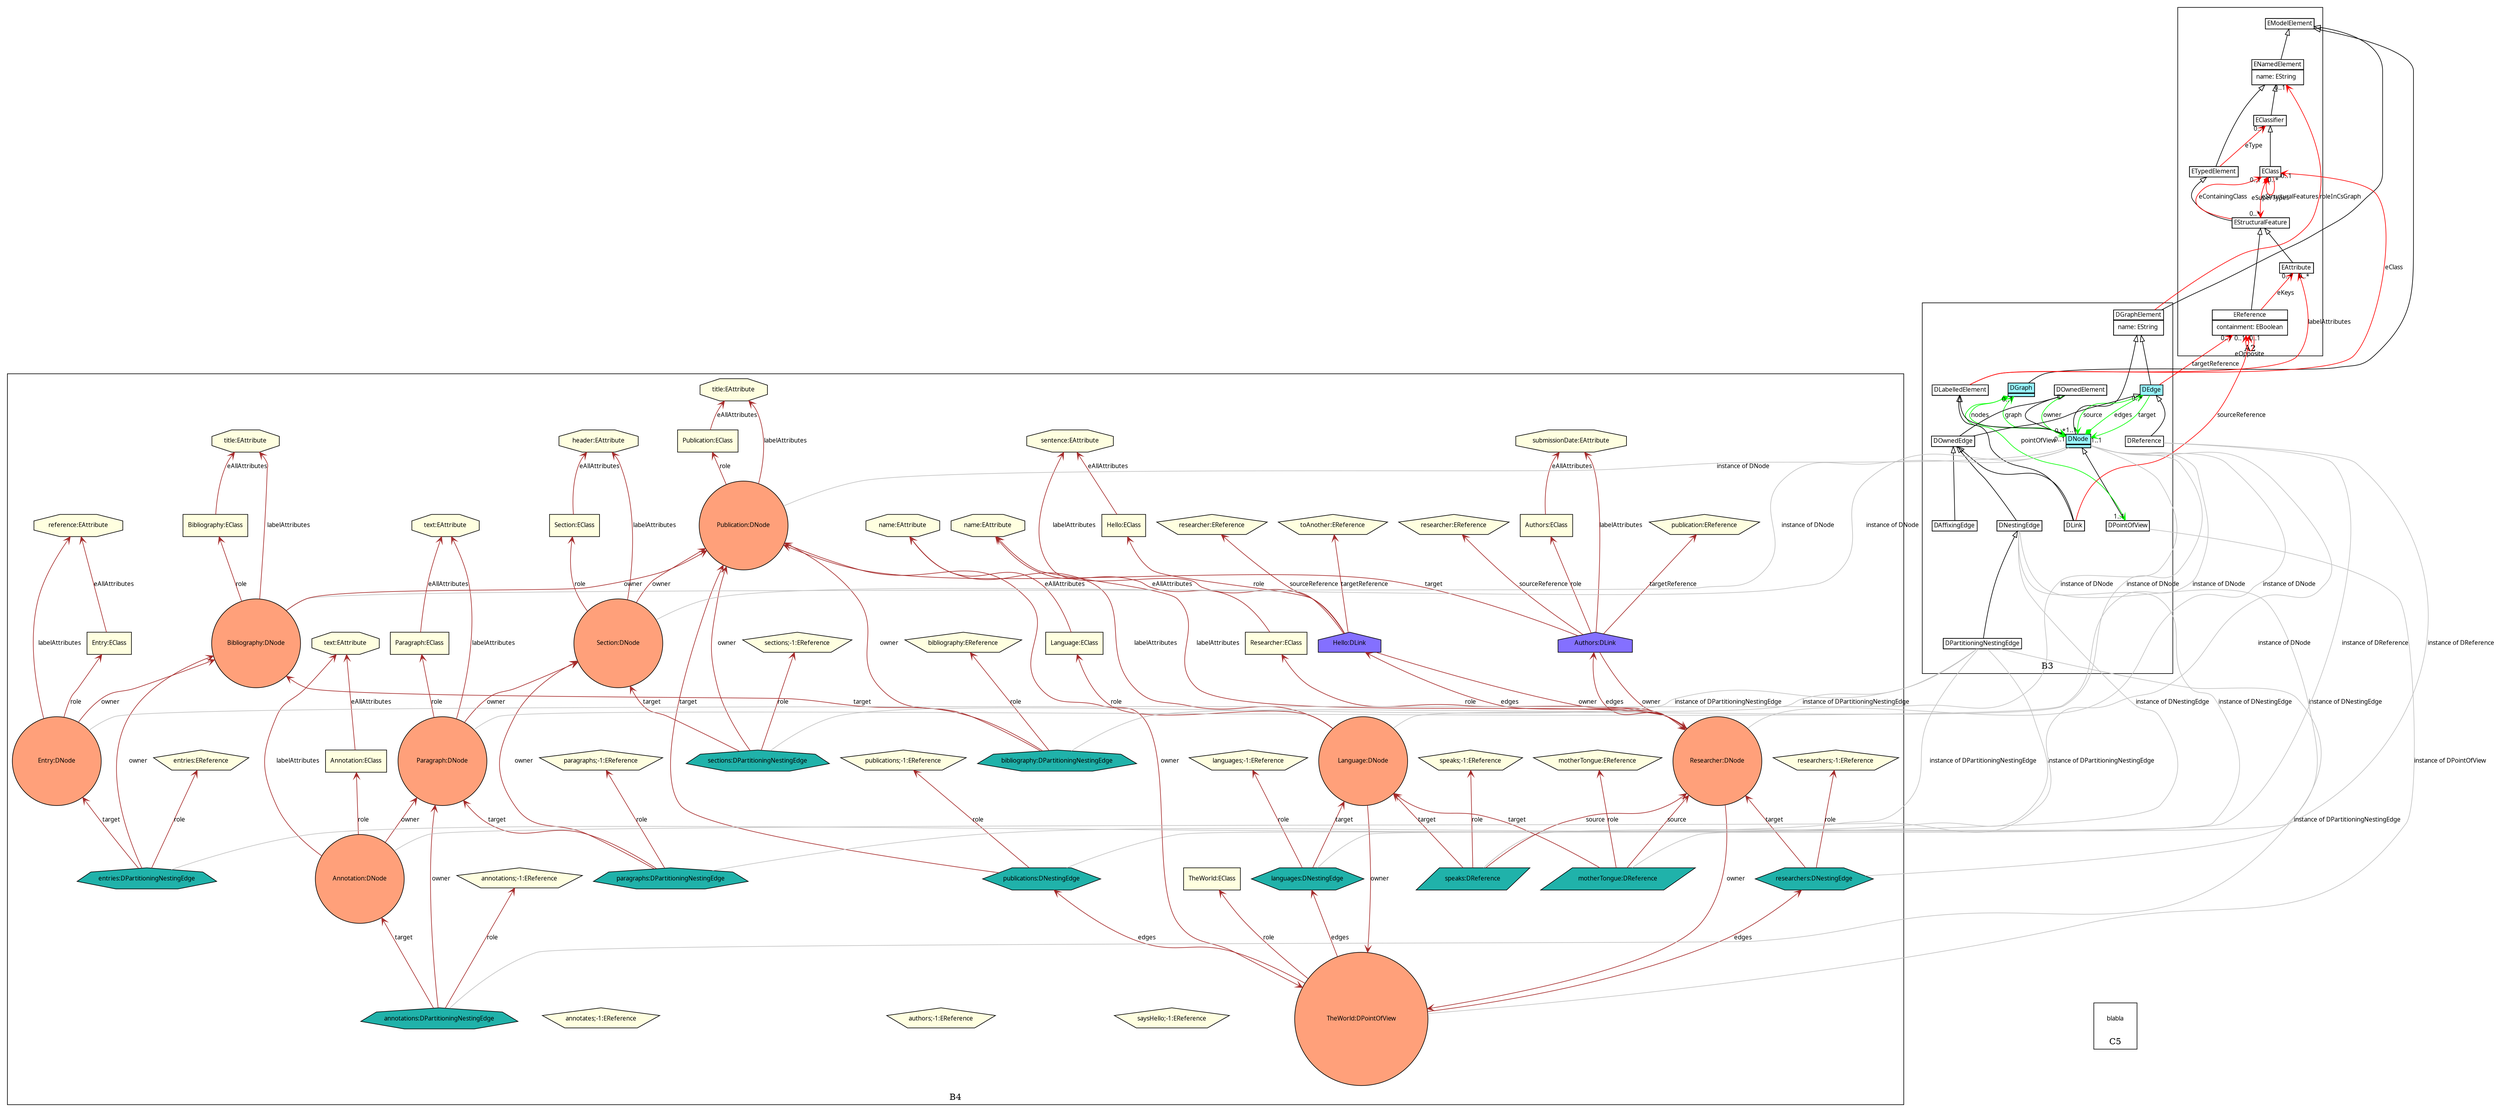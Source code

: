 digraph G { rankdir=BT  overlap = "scale" labelfloat = "true" node [fontname="Verdana", fontsize=10, shape=none] edge [fontname="Verdana", fontsize=10];
subgraph cluster_1 /*start subgraph 2*/{ label="A2";
id31144620[label=<<TABLE  cellspacing="-1" cellpadding="0" border="0" > <!-- top  --> <TR><TD port="pid31144620"><TABLE bgcolor=".0 .0 1.0" cellspacing="-1" border="1" ><TR><TD>EModelElement</TD></TR>
</TABLE>
</TD></TR></TABLE>>];

id6015177[label=<<TABLE  cellspacing="-1" cellpadding="0" border="0" > <!-- top  --> <TR><TD port="pid6015177"><TABLE bgcolor=".0 .0 1.0" cellspacing="-1" border="1" ><TR><TD>ENamedElement</TD></TR>
<TR><TD><TABLE border="0">
<!-- attr 4  --><TR><TD port="pENamedElement_name" align="left">name: EString</TD></TR></TABLE></TD></TR>
</TABLE>
</TD></TR></TABLE>>];

id19372225[label=<<TABLE  cellspacing="-1" cellpadding="0" border="0" > <!-- top  --> <TR><TD port="pid19372225"><TABLE bgcolor=".0 .0 1.0" cellspacing="-1" border="1" ><TR><TD>EClassifier</TD></TR>
</TABLE>
</TD></TR></TABLE>>];

id22073172[label=<<TABLE  cellspacing="-1" cellpadding="0" border="0" > <!-- top  --> <TR><TD port="pid22073172"><TABLE bgcolor=".0 .0 1.0" cellspacing="-1" border="1" ><TR><TD>ETypedElement</TD></TR>
</TABLE>
</TD></TR></TABLE>>];

id26406437[label=<<TABLE  cellspacing="-1" cellpadding="0" border="0" > <!-- top  --> <TR><TD port="pid26406437"><TABLE bgcolor=".0 .0 1.0" cellspacing="-1" border="1" ><TR><TD>EStructuralFeature</TD></TR>
</TABLE>
</TD></TR></TABLE>>];

id17130743[label=<<TABLE  cellspacing="-1" cellpadding="0" border="0" > <!-- top  --> <TR><TD port="pid17130743"><TABLE bgcolor=".0 .0 1.0" cellspacing="-1" border="1" ><TR><TD>EClass</TD></TR>
</TABLE>
</TD></TR></TABLE>>];

id7655982[label=<<TABLE  cellspacing="-1" cellpadding="0" border="0" > <!-- top  --> <TR><TD port="pid7655982"><TABLE bgcolor=".0 .0 1.0" cellspacing="-1" border="1" ><TR><TD>EAttribute</TD></TR>
</TABLE>
</TD></TR></TABLE>>];

id31313247[label=<<TABLE  cellspacing="-1" cellpadding="0" border="0" > <!-- top  --> <TR><TD port="pid31313247"><TABLE bgcolor=".0 .0 1.0" cellspacing="-1" border="1" ><TR><TD>EReference</TD></TR>
<TR><TD><TABLE border="0">
<!-- attr 4  --><TR><TD port="pEReference_containment" align="left">containment: EBoolean</TD></TR></TABLE></TD></TR>
</TABLE>
</TD></TR></TABLE>>];

}/*end subgraph*/
subgraph cluster_2 /*start subgraph 2*/{ label="B3";
id18697845[label=<<TABLE  cellspacing="-1" cellpadding="0" border="0" > <!-- top  --> <TR><TD port="pid18697845"><TABLE bgcolor=".0 .0 1.0" cellspacing="-1" border="1" ><TR><TD>DPointOfView</TD></TR>
</TABLE>
</TD></TR></TABLE>>];

id28432383[label=<<TABLE  cellspacing="-1" cellpadding="0" border="0" > <!-- top  --> <TR><TD port="pid28432383"><TABLE bgcolor="cadetblue1" cellspacing="-1" border="1" ><TR><TD>DGraph</TD></TR>
<TR><TD></TD></TR></TABLE>
</TD></TR></TABLE>>];

id10782905[label=<<TABLE  cellspacing="-1" cellpadding="0" border="0" > <!-- top  --> <TR><TD port="pid10782905"><TABLE bgcolor="cadetblue1" cellspacing="-1" border="1" ><TR><TD>DNode</TD></TR>
<TR><TD></TD></TR></TABLE>
</TD></TR></TABLE>>];

id11919482[label=<<TABLE  cellspacing="-1" cellpadding="0" border="0" > <!-- top  --> <TR><TD port="pid11919482"><TABLE bgcolor=".0 .0 1.0" cellspacing="-1" border="1" ><TR><TD>DGraphElement</TD></TR>
<TR><TD><TABLE border="0">
<!-- attr 4  --><TR><TD port="pDGraphElement_name" align="left">name: EString</TD></TR></TABLE></TD></TR>
</TABLE>
</TD></TR></TABLE>>];

id806641[label=<<TABLE  cellspacing="-1" cellpadding="0" border="0" > <!-- top  --> <TR><TD port="pid806641"><TABLE bgcolor=".0 .0 1.0" cellspacing="-1" border="1" ><TR><TD>DLabelledElement</TD></TR>
</TABLE>
</TD></TR></TABLE>>];

id1230280[label=<<TABLE  cellspacing="-1" cellpadding="0" border="0" > <!-- top  --> <TR><TD port="pid1230280"><TABLE bgcolor=".0 .0 1.0" cellspacing="-1" border="1" ><TR><TD>DOwnedElement</TD></TR>
</TABLE>
</TD></TR></TABLE>>];

id16723022[label=<<TABLE  cellspacing="-1" cellpadding="0" border="0" > <!-- top  --> <TR><TD port="pid16723022"><TABLE bgcolor="cadetblue1" cellspacing="-1" border="1" ><TR><TD>DEdge</TD></TR>
</TABLE>
</TD></TR></TABLE>>];

id7787695[label=<<TABLE  cellspacing="-1" cellpadding="0" border="0" > <!-- top  --> <TR><TD port="pid7787695"><TABLE bgcolor=".0 .0 1.0" cellspacing="-1" border="1" ><TR><TD>DLink</TD></TR>
</TABLE>
</TD></TR></TABLE>>];

id25520094[label=<<TABLE  cellspacing="-1" cellpadding="0" border="0" > <!-- top  --> <TR><TD port="pid25520094"><TABLE bgcolor=".0 .0 1.0" cellspacing="-1" border="1" ><TR><TD>DOwnedEdge</TD></TR>
</TABLE>
</TD></TR></TABLE>>];

id23481525[label=<<TABLE  cellspacing="-1" cellpadding="0" border="0" > <!-- top  --> <TR><TD port="pid23481525"><TABLE bgcolor=".0 .0 1.0" cellspacing="-1" border="1" ><TR><TD>DReference</TD></TR>
</TABLE>
</TD></TR></TABLE>>];

id20331600[label=<<TABLE  cellspacing="-1" cellpadding="0" border="0" > <!-- top  --> <TR><TD port="pid20331600"><TABLE bgcolor=".0 .0 1.0" cellspacing="-1" border="1" ><TR><TD>DNestingEdge</TD></TR>
</TABLE>
</TD></TR></TABLE>>];

id14397555[label=<<TABLE  cellspacing="-1" cellpadding="0" border="0" > <!-- top  --> <TR><TD port="pid14397555"><TABLE bgcolor=".0 .0 1.0" cellspacing="-1" border="1" ><TR><TD>DPartitioningNestingEdge</TD></TR>
</TABLE>
</TD></TR></TABLE>>];

id27317520[label=<<TABLE  cellspacing="-1" cellpadding="0" border="0" > <!-- top  --> <TR><TD port="pid27317520"><TABLE bgcolor=".0 .0 1.0" cellspacing="-1" border="1" ><TR><TD>DAffixingEdge</TD></TR>
</TABLE>
</TD></TR></TABLE>>];

}/*end subgraph*/
subgraph cluster_3 /*start subgraph 2*/{ label="B4";
id8302170 [  shape="circle"  style="filled", fillcolor="lightsalmon1"  fixedsize="true" width="3.0"  height="3.0" label= "TheWorld:DPointOfView" ]
id19945951 [  shape="box"  style="filled", fillcolor="lightyellow1"  label= "TheWorld:EClass" ]
id19316843 [  shape="pentagon" style="filled", fillcolor="lightyellow1"   label= "languages;-1:EReference" ]
id25420041 [  shape="box"  style="filled", fillcolor="lightyellow1"  label= "Language:EClass" ]
id19065033 [  shape="octagon"  style="filled", fillcolor="lightyellow1"  label= "name:EAttribute" ]
id19607627 [  shape="box"  style="filled", fillcolor="lightyellow1"  label= "Researcher:EClass" ]
id7313359 [  shape="box"  style="filled", fillcolor="lightyellow1"  label= "Hello:EClass" ]
id5742980 [  shape="box"  style="filled", fillcolor="lightyellow1"  label= "Publication:EClass" ]
id19723987 [  shape="box"  style="filled", fillcolor="lightyellow1"  label= "Section:EClass" ]
id16828278 [  shape="box"  style="filled", fillcolor="lightyellow1"  label= "Paragraph:EClass" ]
id2561149 [  shape="box"  style="filled", fillcolor="lightyellow1"  label= "Authors:EClass" ]
id28461256 [  shape="box"  style="filled", fillcolor="lightyellow1"  label= "Annotation:EClass" ]
id29909270 [  shape="box"  style="filled", fillcolor="lightyellow1"  label= "Bibliography:EClass" ]
id6162159 [  shape="box"  style="filled", fillcolor="lightyellow1"  label= "Entry:EClass" ]
id644373 [  shape="octagon"  style="filled", fillcolor="lightyellow1"  label= "reference:EAttribute" ]
id6675333 [  shape="octagon"  style="filled", fillcolor="lightyellow1"  label= "title:EAttribute" ]
id32847724 [  shape="pentagon" style="filled", fillcolor="lightyellow1"   label= "entries:EReference" ]
id31649197 [  shape="octagon"  style="filled", fillcolor="lightyellow1"  label= "text:EAttribute" ]
id29458266 [  shape="octagon"  style="filled", fillcolor="lightyellow1"  label= "submissionDate:EAttribute" ]
id24667963 [  shape="pentagon" style="filled", fillcolor="lightyellow1"   label= "publication:EReference" ]
id28309169 [  shape="octagon"  style="filled", fillcolor="lightyellow1"  label= "title:EAttribute" ]
id23919367 [  shape="pentagon" style="filled", fillcolor="lightyellow1"   label= "sections;-1:EReference" ]
id30705996 [  shape="octagon"  style="filled", fillcolor="lightyellow1"  label= "header:EAttribute" ]
id8514003 [  shape="pentagon" style="filled", fillcolor="lightyellow1"   label= "paragraphs;-1:EReference" ]
id18760944 [  shape="octagon"  style="filled", fillcolor="lightyellow1"  label= "text:EAttribute" ]
id4188450 [  shape="pentagon" style="filled", fillcolor="lightyellow1"   label= "annotations;-1:EReference" ]
id23199213 [  shape="pentagon" style="filled", fillcolor="lightyellow1"   label= "bibliography:EReference" ]
id4027479 [  shape="pentagon" style="filled", fillcolor="lightyellow1"   label= "researcher:EReference" ]
id32352163 [  shape="octagon"  style="filled", fillcolor="lightyellow1"  label= "name:EAttribute" ]
id4641925 [  shape="pentagon" style="filled", fillcolor="lightyellow1"   label= "saysHello;-1:EReference" ]
id2790403 [  shape="octagon"  style="filled", fillcolor="lightyellow1"  label= "sentence:EAttribute" ]
id22770667 [  shape="pentagon" style="filled", fillcolor="lightyellow1"   label= "toAnother:EReference" ]
id26795807 [  shape="pentagon" style="filled", fillcolor="lightyellow1"   label= "motherTongue:EReference" ]
id12611877 [  shape="pentagon" style="filled", fillcolor="lightyellow1"   label= "speaks;-1:EReference" ]
id6851307 [  shape="pentagon" style="filled", fillcolor="lightyellow1"   label= "authors;-1:EReference" ]
id28428664 [  shape="pentagon" style="filled", fillcolor="lightyellow1"   label= "annotates;-1:EReference" ]
id19680659 [  shape="pentagon" style="filled", fillcolor="lightyellow1"   label= "researcher:EReference" ]
id8023684 [  shape="pentagon" style="filled", fillcolor="lightyellow1"   label= "researchers;-1:EReference" ]
id9436934 [  shape="pentagon" style="filled", fillcolor="lightyellow1"   label= "publications;-1:EReference" ]
id20955323 [  shape="hexagon"  style="filled", fillcolor="lightseagreen"  label= "languages:DNestingEdge" ]
id8801067 [  shape="hexagon"  style="filled", fillcolor="lightseagreen"  label= "researchers:DNestingEdge" ]
id11610274 [  shape="hexagon"  style="filled", fillcolor="lightseagreen"  label= "publications:DNestingEdge" ]
id2508535 [  shape="circle" style="filled", fillcolor="lightsalmon1" fixedsize="true" width="2.0"  height="2.0" label= "Language:DNode" ]
id6129295 [  shape="circle" style="filled", fillcolor="lightsalmon1" fixedsize="true" width="2.0"  height="2.0" label= "Researcher:DNode" ]
id14869148 [  shape="house"  style="filled", fillcolor="lightslateblue"  label= "Hello:DLink" ]
id25915973 [  shape="house"  style="filled", fillcolor="lightslateblue"  label= "Authors:DLink" ]
id33240770 [  shape="parallelogram"  style="filled", fillcolor="lightseagreen"  label= "speaks:DReference" ]
id29889322 [  shape="parallelogram"  style="filled", fillcolor="lightseagreen"  label= "motherTongue:DReference" ]
id885623 [  shape="circle" style="filled", fillcolor="lightsalmon1" fixedsize="true" width="2.0"  height="2.0" label= "Publication:DNode" ]
id6436242 [  shape="septagon"  style="filled", fillcolor="lightseagreen"  label= "bibliography:DPartitioningNestingEdge" ]
id27985270 [  shape="septagon"  style="filled", fillcolor="lightseagreen"  label= "sections:DPartitioningNestingEdge" ]
id16803043 [  shape="circle" style="filled", fillcolor="lightsalmon1" fixedsize="true" width="2.0"  height="2.0" label= "Section:DNode" ]
id15976046 [  shape="septagon"  style="filled", fillcolor="lightseagreen"  label= "paragraphs:DPartitioningNestingEdge" ]
id2773403 [  shape="circle" style="filled", fillcolor="lightsalmon1" fixedsize="true" width="2.0"  height="2.0" label= "Paragraph:DNode" ]
id6853776 [  shape="septagon"  style="filled", fillcolor="lightseagreen"  label= "annotations:DPartitioningNestingEdge" ]
id21789789 [  shape="circle" style="filled", fillcolor="lightsalmon1" fixedsize="true" width="2.0"  height="2.0" label= "Annotation:DNode" ]
id23659532 [  shape="circle" style="filled", fillcolor="lightsalmon1" fixedsize="true" width="2.0"  height="2.0" label= "Bibliography:DNode" ]
id32604499 [  shape="septagon"  style="filled", fillcolor="lightseagreen"  label= "entries:DPartitioningNestingEdge" ]
id24583853 [  shape="circle" style="filled", fillcolor="lightsalmon1" fixedsize="true" width="2.0"  height="2.0" label= "Entry:DNode" ]
}/*end subgraph*/
subgraph cluster_4 /*start subgraph 2*/{ label="C5";
blabla
}/*end subgraph*/
/*1a ecoreDiagraphM2Graph Edges*/

/*1b ecoreDiagraphM2Graph Edges*/

id18697845:pid18697845 -> id10782905:pid10782905 [color="black", arrowhead=empty ];
id28432383:pid28432383 -> id31144620:pid31144620 [color="black", arrowhead=empty ];
id6015177:pid6015177 -> id31144620:pid31144620 [color="black", arrowhead=empty ];
id11919482:pid11919482 -> id31144620:pid31144620 [color="black", arrowhead=empty ];
id10782905:pid10782905 -> id11919482:pid11919482 [color="black", arrowhead=empty ];
id19372225:pid19372225 -> id6015177:pid6015177 [color="black", arrowhead=empty ];
id22073172:pid22073172 -> id6015177:pid6015177 [color="black", arrowhead=empty ];
id26406437:pid26406437 -> id22073172:pid22073172 [color="black", arrowhead=empty ];
id17130743:pid17130743 -> id19372225:pid19372225 [color="black", arrowhead=empty ];
id7655982:pid7655982 -> id26406437:pid26406437 [color="black", arrowhead=empty ];
id10782905:pid10782905 -> id806641:pid806641 [color="black", arrowhead=empty ];
id10782905:pid10782905 -> id1230280:pid1230280 [color="black", arrowhead=empty ];
id31313247:pid31313247 -> id26406437:pid26406437 [color="black", arrowhead=empty ];
id16723022:pid16723022 -> id11919482:pid11919482 [color="black", arrowhead=empty ];
id25520094:pid25520094 -> id1230280:pid1230280 [color="black", arrowhead=empty ];
id25520094:pid25520094 -> id16723022:pid16723022 [color="black", arrowhead=empty ];
id7787695:pid7787695 -> id25520094:pid25520094 [color="black", arrowhead=empty ];
id7787695:pid7787695 -> id806641:pid806641 [color="black", arrowhead=empty ];
id23481525:pid23481525 -> id16723022:pid16723022 [color="black", arrowhead=empty ];
id20331600:pid20331600 -> id25520094:pid25520094 [color="black", arrowhead=empty ];
id14397555:pid14397555 -> id20331600:pid20331600 [color="black", arrowhead=empty ];
id27317520:pid27317520 -> id25520094:pid25520094 [color="black", arrowhead=empty ];
id10782905:pid10782905 -> id16723022:pid16723022 [color=green,dir=both,arrowtail=diamond,arrowhead=vee,headlabel="0..*",label="edges"];
id28432383:pid28432383 -> id10782905:pid10782905 [color=green,dir=both,arrowtail=diamond,arrowhead=vee,headlabel="0..*",label="nodes"];
id28432383:pid28432383 -> id18697845:pid18697845 [color=green,arrowhead=vee,headlabel="1..1",label="pointOfView"];
id10782905:pid10782905 -> id28432383:pid28432383 [color=green,arrowhead=vee,headlabel="0..1",label="graph"];
id1230280:pid1230280 -> id10782905:pid10782905 [color=green,arrowhead=vee,headlabel="0..1",label="owner"];
id16723022:pid16723022 -> id10782905:pid10782905 [color=green,arrowhead=vee,headlabel="1..1",label="target"];
id16723022:pid16723022 -> id10782905:pid10782905 [color=green,arrowhead=vee,headlabel="1..1",label="source"];
id11919482:pid11919482 -> id6015177:pid6015177 [color=red,arrowhead=vee,headlabel="0..1",label="roleInCsGraph"];
id17130743:pid17130743 -> id17130743:pid17130743 [color=red,arrowhead=vee,headlabel="0..*",label="eSuperTypes"];
id22073172:pid22073172 -> id19372225:pid19372225 [color=red,arrowhead=vee,headlabel="0..1",label="eType"];
id26406437:pid26406437 -> id17130743:pid17130743 [color=red,arrowhead=vee,headlabel="0..1",label="eContainingClass"];
id17130743:pid17130743 -> id26406437:pid26406437 [color=red,dir=both,arrowtail=diamond,arrowhead=vee,headlabel="0..*",label="eStructuralFeatures"];
id806641:pid806641 -> id17130743:pid17130743 [color=red,arrowhead=vee,headlabel="0..1",label="eClass"];
id806641:pid806641 -> id7655982:pid7655982 [color=red,arrowhead=vee,headlabel="0..*",label="labelAttributes"];
id31313247:pid31313247 -> id31313247:pid31313247 [color=red,arrowhead=vee,headlabel="0..1",label="eOpposite"];
id31313247:pid31313247 -> id7655982:pid7655982 [color=red,arrowhead=vee,headlabel="0..*",label="eKeys"];
id16723022:pid16723022 -> id31313247:pid31313247 [color=red,arrowhead=vee,headlabel="0..1",label="targetReference"];
id7787695:pid7787695 -> id31313247:pid31313247 [color=red,arrowhead=vee,headlabel="0..1",label="sourceReference"];
/*2 diagraphM0Simple Edges  */

id8302170 -> id19945951 [color=brown,arrowhead="vee",arrowsize="1" ,label="role"];
id25420041 -> id19065033 [color=brown,arrowhead="vee",arrowsize="1" ,label="eAllAttributes"];
id6162159 -> id644373 [color=brown,arrowhead="vee",arrowsize="1" ,label="eAllAttributes"];
id29909270 -> id6675333 [color=brown,arrowhead="vee",arrowsize="1" ,label="eAllAttributes"];
id28461256 -> id31649197 [color=brown,arrowhead="vee",arrowsize="1" ,label="eAllAttributes"];
id2561149 -> id29458266 [color=brown,arrowhead="vee",arrowsize="1" ,label="eAllAttributes"];
id5742980 -> id28309169 [color=brown,arrowhead="vee",arrowsize="1" ,label="eAllAttributes"];
id19723987 -> id30705996 [color=brown,arrowhead="vee",arrowsize="1" ,label="eAllAttributes"];
id16828278 -> id18760944 [color=brown,arrowhead="vee",arrowsize="1" ,label="eAllAttributes"];
id19607627 -> id32352163 [color=brown,arrowhead="vee",arrowsize="1" ,label="eAllAttributes"];
id7313359 -> id2790403 [color=brown,arrowhead="vee",arrowsize="1" ,label="eAllAttributes"];
id8302170 -> id20955323 [color=brown,arrowhead="vee",arrowsize="1" ,label="edges"];
id8302170 -> id8801067 [color=brown,arrowhead="vee",arrowsize="1" ,label="edges"];
id8302170 -> id11610274 [color=brown,arrowhead="vee",arrowsize="1" ,label="edges"];
id2508535 -> id25420041 [color=brown,arrowhead="vee",arrowsize="1" ,label="role"];
id2508535 -> id19065033 [color=brown,arrowhead="vee",arrowsize="1" ,label="labelAttributes"];
id2508535 -> id8302170 [color=brown,arrowhead="vee",arrowsize="1" ,label="owner"];
id6129295 -> id19607627 [color=brown,arrowhead="vee",arrowsize="1" ,label="role"];
id6129295 -> id32352163 [color=brown,arrowhead="vee",arrowsize="1" ,label="labelAttributes"];
id6129295 -> id8302170 [color=brown,arrowhead="vee",arrowsize="1" ,label="owner"];
id6129295 -> id14869148 [color=brown,arrowhead="vee",arrowsize="1" ,label="edges"];
id14869148 -> id6129295 [color=brown,arrowhead="vee",arrowsize="1" ,label="owner"];
id6129295 -> id25915973 [color=brown,arrowhead="vee",arrowsize="1" ,label="edges"];
id25915973 -> id6129295 [color=brown,arrowhead="vee",arrowsize="1" ,label="owner"];
id33240770 -> id12611877 [color=brown,arrowhead="vee",arrowsize="1" ,label="role"];
id33240770 -> id2508535 [color=brown,arrowhead="vee",arrowsize="1" ,label="target"];
id33240770 -> id6129295 [color=brown,arrowhead="vee",arrowsize="1" ,label="source"];
id29889322 -> id26795807 [color=brown,arrowhead="vee",arrowsize="1" ,label="role"];
id29889322 -> id2508535 [color=brown,arrowhead="vee",arrowsize="1" ,label="target"];
id29889322 -> id6129295 [color=brown,arrowhead="vee",arrowsize="1" ,label="source"];
id885623 -> id5742980 [color=brown,arrowhead="vee",arrowsize="1" ,label="role"];
id885623 -> id28309169 [color=brown,arrowhead="vee",arrowsize="1" ,label="labelAttributes"];
id885623 -> id8302170 [color=brown,arrowhead="vee",arrowsize="1" ,label="owner"];
id6436242 -> id885623 [color=brown,arrowhead="vee",arrowsize="1" ,label="owner"];
id27985270 -> id885623 [color=brown,arrowhead="vee",arrowsize="1" ,label="owner"];
id16803043 -> id19723987 [color=brown,arrowhead="vee",arrowsize="1" ,label="role"];
id16803043 -> id30705996 [color=brown,arrowhead="vee",arrowsize="1" ,label="labelAttributes"];
id16803043 -> id885623 [color=brown,arrowhead="vee",arrowsize="1" ,label="owner"];
id15976046 -> id16803043 [color=brown,arrowhead="vee",arrowsize="1" ,label="owner"];
id2773403 -> id16828278 [color=brown,arrowhead="vee",arrowsize="1" ,label="role"];
id2773403 -> id18760944 [color=brown,arrowhead="vee",arrowsize="1" ,label="labelAttributes"];
id2773403 -> id16803043 [color=brown,arrowhead="vee",arrowsize="1" ,label="owner"];
id6853776 -> id2773403 [color=brown,arrowhead="vee",arrowsize="1" ,label="owner"];
id21789789 -> id28461256 [color=brown,arrowhead="vee",arrowsize="1" ,label="role"];
id21789789 -> id31649197 [color=brown,arrowhead="vee",arrowsize="1" ,label="labelAttributes"];
id21789789 -> id2773403 [color=brown,arrowhead="vee",arrowsize="1" ,label="owner"];
id23659532 -> id29909270 [color=brown,arrowhead="vee",arrowsize="1" ,label="role"];
id23659532 -> id6675333 [color=brown,arrowhead="vee",arrowsize="1" ,label="labelAttributes"];
id23659532 -> id885623 [color=brown,arrowhead="vee",arrowsize="1" ,label="owner"];
id32604499 -> id23659532 [color=brown,arrowhead="vee",arrowsize="1" ,label="owner"];
id24583853 -> id6162159 [color=brown,arrowhead="vee",arrowsize="1" ,label="role"];
id24583853 -> id644373 [color=brown,arrowhead="vee",arrowsize="1" ,label="labelAttributes"];
id24583853 -> id23659532 [color=brown,arrowhead="vee",arrowsize="1" ,label="owner"];
id32604499 -> id32847724 [color=brown,arrowhead="vee",arrowsize="1" ,label="role"];
id32604499 -> id24583853 [color=brown,arrowhead="vee",arrowsize="1" ,label="target"];
id6853776 -> id4188450 [color=brown,arrowhead="vee",arrowsize="1" ,label="role"];
id6853776 -> id21789789 [color=brown,arrowhead="vee",arrowsize="1" ,label="target"];
id15976046 -> id8514003 [color=brown,arrowhead="vee",arrowsize="1" ,label="role"];
id15976046 -> id2773403 [color=brown,arrowhead="vee",arrowsize="1" ,label="target"];
id27985270 -> id23919367 [color=brown,arrowhead="vee",arrowsize="1" ,label="role"];
id27985270 -> id16803043 [color=brown,arrowhead="vee",arrowsize="1" ,label="target"];
id6436242 -> id23199213 [color=brown,arrowhead="vee",arrowsize="1" ,label="role"];
id6436242 -> id23659532 [color=brown,arrowhead="vee",arrowsize="1" ,label="target"];
id25915973 -> id2561149 [color=brown,arrowhead="vee",arrowsize="1" ,label="role"];
id25915973 -> id885623 [color=brown,arrowhead="vee",arrowsize="1" ,label="target"];
id25915973 -> id24667963 [color=brown,arrowhead="vee",arrowsize="1" ,label="targetReference"];
id25915973 -> id29458266 [color=brown,arrowhead="vee",arrowsize="1" ,label="labelAttributes"];
id25915973 -> id4027479 [color=brown,arrowhead="vee",arrowsize="1" ,label="sourceReference"];
id14869148 -> id7313359 [color=brown,arrowhead="vee",arrowsize="1" ,label="role"];
id14869148 -> id22770667 [color=brown,arrowhead="vee",arrowsize="1" ,label="targetReference"];
id14869148 -> id2790403 [color=brown,arrowhead="vee",arrowsize="1" ,label="labelAttributes"];
id14869148 -> id19680659 [color=brown,arrowhead="vee",arrowsize="1" ,label="sourceReference"];
id11610274 -> id9436934 [color=brown,arrowhead="vee",arrowsize="1" ,label="role"];
id11610274 -> id885623 [color=brown,arrowhead="vee",arrowsize="1" ,label="target"];
id8801067 -> id8023684 [color=brown,arrowhead="vee",arrowsize="1" ,label="role"];
id8801067 -> id6129295 [color=brown,arrowhead="vee",arrowsize="1" ,label="target"];
id20955323 -> id19316843 [color=brown,arrowhead="vee",arrowsize="1" ,label="role"];
id20955323 -> id2508535 [color=brown,arrowhead="vee",arrowsize="1" ,label="target"];
 id2508535 -> id10782905:pid10782905 [color=gray,arrowhead=none ,label="instance of DNode  "];
 id6129295 -> id10782905:pid10782905 [color=gray,arrowhead=none ,label="instance of DNode  "];
 id885623 -> id10782905:pid10782905 [color=gray,arrowhead=none ,label="instance of DNode  "];
 id16803043 -> id10782905:pid10782905 [color=gray,arrowhead=none ,label="instance of DNode  "];
 id2773403 -> id10782905:pid10782905 [color=gray,arrowhead=none ,label="instance of DNode  "];
 id21789789 -> id10782905:pid10782905 [color=gray,arrowhead=none ,label="instance of DNode  "];
 id23659532 -> id10782905:pid10782905 [color=gray,arrowhead=none ,label="instance of DNode  "];
 id24583853 -> id10782905:pid10782905 [color=gray,arrowhead=none ,label="instance of DNode  "];
 id11610274 -> id20331600:pid20331600 [color=gray,arrowhead=none ,label="instance of DNestingEdge  "];
 id8801067 -> id20331600:pid20331600 [color=gray,arrowhead=none ,label="instance of DNestingEdge  "];
 id20955323 -> id20331600:pid20331600 [color=gray,arrowhead=none ,label="instance of DNestingEdge  "];
 id6436242 -> id14397555:pid14397555 [color=gray,arrowhead=none ,label="instance of DPartitioningNestingEdge  "];
 id27985270 -> id14397555:pid14397555 [color=gray,arrowhead=none ,label="instance of DPartitioningNestingEdge  "];
 id15976046 -> id14397555:pid14397555 [color=gray,arrowhead=none ,label="instance of DPartitioningNestingEdge  "];
 id6853776 -> id14397555:pid14397555 [color=gray,arrowhead=none ,label="instance of DPartitioningNestingEdge  "];
 id32604499 -> id14397555:pid14397555 [color=gray,arrowhead=none ,label="instance of DPartitioningNestingEdge  "];
 id33240770 -> id23481525:pid23481525 [color=gray,arrowhead=none ,label="instance of DReference  "];
 id29889322 -> id23481525:pid23481525 [color=gray,arrowhead=none ,label="instance of DReference  "];
 id8302170 -> id18697845:pid18697845 [color=gray,arrowhead=none ,label="instance of DPointOfView  "];
}/*end graph*/
